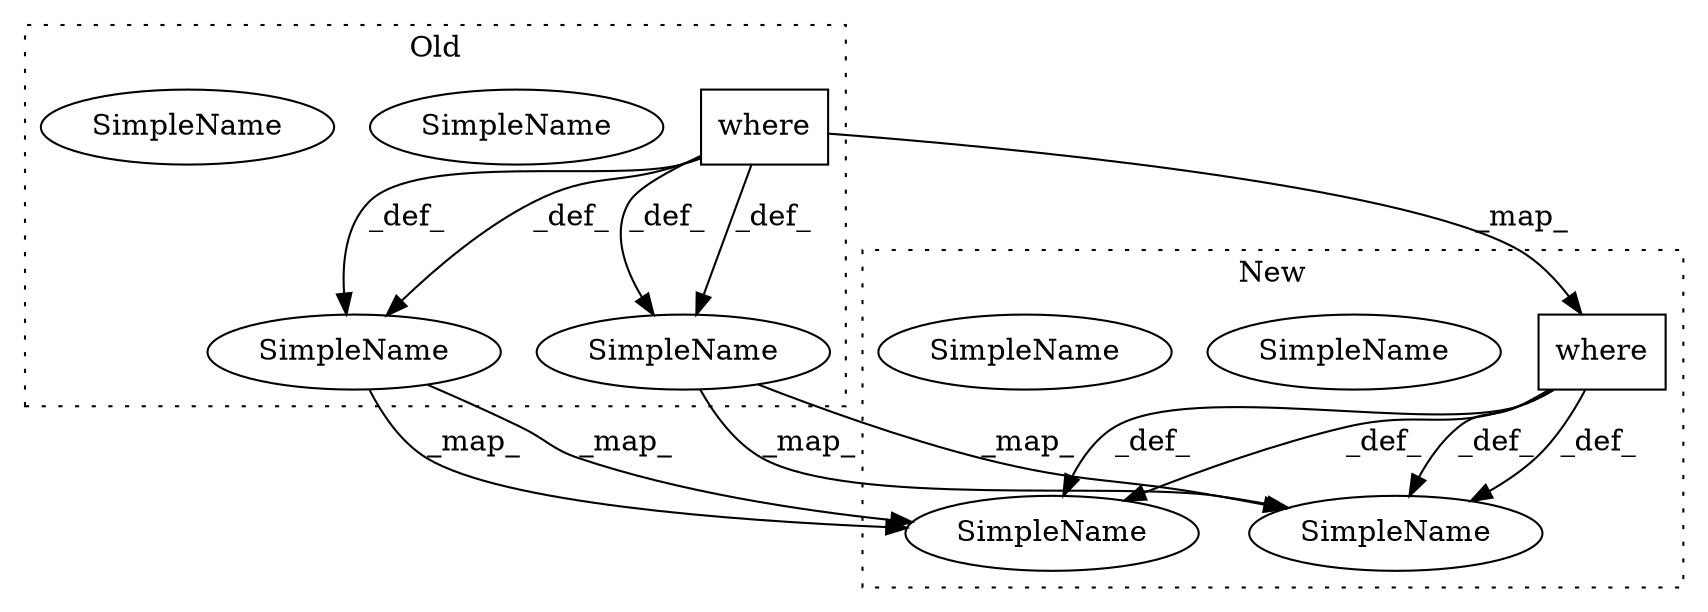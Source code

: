 digraph G {
subgraph cluster0 {
1 [label="where" a="32" s="505,532" l="6,1" shape="box"];
3 [label="SimpleName" a="42" s="764" l="1" shape="ellipse"];
6 [label="SimpleName" a="42" s="764" l="1" shape="ellipse"];
7 [label="SimpleName" a="42" s="604" l="10" shape="ellipse"];
10 [label="SimpleName" a="42" s="604" l="10" shape="ellipse"];
label = "Old";
style="dotted";
}
subgraph cluster1 {
2 [label="where" a="32" s="694,721" l="6,1" shape="box"];
4 [label="SimpleName" a="42" s="954" l="1" shape="ellipse"];
5 [label="SimpleName" a="42" s="954" l="1" shape="ellipse"];
8 [label="SimpleName" a="42" s="794" l="10" shape="ellipse"];
9 [label="SimpleName" a="42" s="794" l="10" shape="ellipse"];
label = "New";
style="dotted";
}
1 -> 2 [label="_map_"];
1 -> 6 [label="_def_"];
1 -> 10 [label="_def_"];
1 -> 10 [label="_def_"];
1 -> 6 [label="_def_"];
2 -> 9 [label="_def_"];
2 -> 9 [label="_def_"];
2 -> 5 [label="_def_"];
2 -> 5 [label="_def_"];
6 -> 5 [label="_map_"];
6 -> 5 [label="_map_"];
10 -> 9 [label="_map_"];
10 -> 9 [label="_map_"];
}